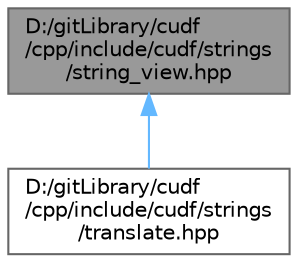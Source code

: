digraph "D:/gitLibrary/cudf/cpp/include/cudf/strings/string_view.hpp"
{
 // LATEX_PDF_SIZE
  bgcolor="transparent";
  edge [fontname=Helvetica,fontsize=10,labelfontname=Helvetica,labelfontsize=10];
  node [fontname=Helvetica,fontsize=10,shape=box,height=0.2,width=0.4];
  Node1 [id="Node000001",label="D:/gitLibrary/cudf\l/cpp/include/cudf/strings\l/string_view.hpp",height=0.2,width=0.4,color="gray40", fillcolor="grey60", style="filled", fontcolor="black",tooltip="Class definition for cudf::string_view."];
  Node1 -> Node2 [id="edge1_Node000001_Node000002",dir="back",color="steelblue1",style="solid",tooltip=" "];
  Node2 [id="Node000002",label="D:/gitLibrary/cudf\l/cpp/include/cudf/strings\l/translate.hpp",height=0.2,width=0.4,color="grey40", fillcolor="white", style="filled",URL="$translate_8hpp.html",tooltip=" "];
}
